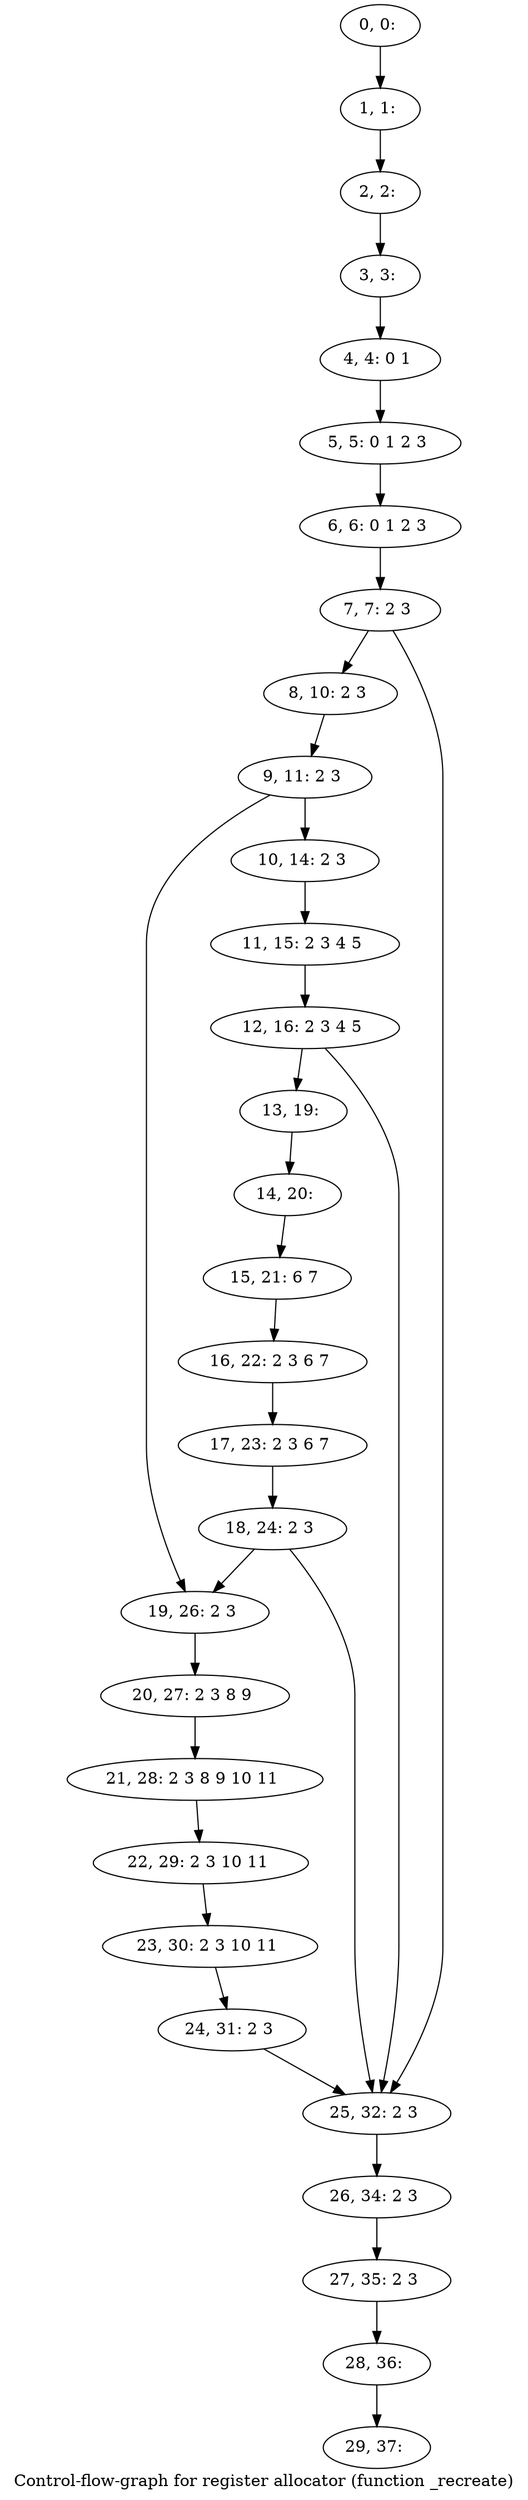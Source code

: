 digraph G {
graph [label="Control-flow-graph for register allocator (function _recreate)"]
0[label="0, 0: "];
1[label="1, 1: "];
2[label="2, 2: "];
3[label="3, 3: "];
4[label="4, 4: 0 1 "];
5[label="5, 5: 0 1 2 3 "];
6[label="6, 6: 0 1 2 3 "];
7[label="7, 7: 2 3 "];
8[label="8, 10: 2 3 "];
9[label="9, 11: 2 3 "];
10[label="10, 14: 2 3 "];
11[label="11, 15: 2 3 4 5 "];
12[label="12, 16: 2 3 4 5 "];
13[label="13, 19: "];
14[label="14, 20: "];
15[label="15, 21: 6 7 "];
16[label="16, 22: 2 3 6 7 "];
17[label="17, 23: 2 3 6 7 "];
18[label="18, 24: 2 3 "];
19[label="19, 26: 2 3 "];
20[label="20, 27: 2 3 8 9 "];
21[label="21, 28: 2 3 8 9 10 11 "];
22[label="22, 29: 2 3 10 11 "];
23[label="23, 30: 2 3 10 11 "];
24[label="24, 31: 2 3 "];
25[label="25, 32: 2 3 "];
26[label="26, 34: 2 3 "];
27[label="27, 35: 2 3 "];
28[label="28, 36: "];
29[label="29, 37: "];
0->1 ;
1->2 ;
2->3 ;
3->4 ;
4->5 ;
5->6 ;
6->7 ;
7->8 ;
7->25 ;
8->9 ;
9->10 ;
9->19 ;
10->11 ;
11->12 ;
12->13 ;
12->25 ;
13->14 ;
14->15 ;
15->16 ;
16->17 ;
17->18 ;
18->19 ;
18->25 ;
19->20 ;
20->21 ;
21->22 ;
22->23 ;
23->24 ;
24->25 ;
25->26 ;
26->27 ;
27->28 ;
28->29 ;
}
